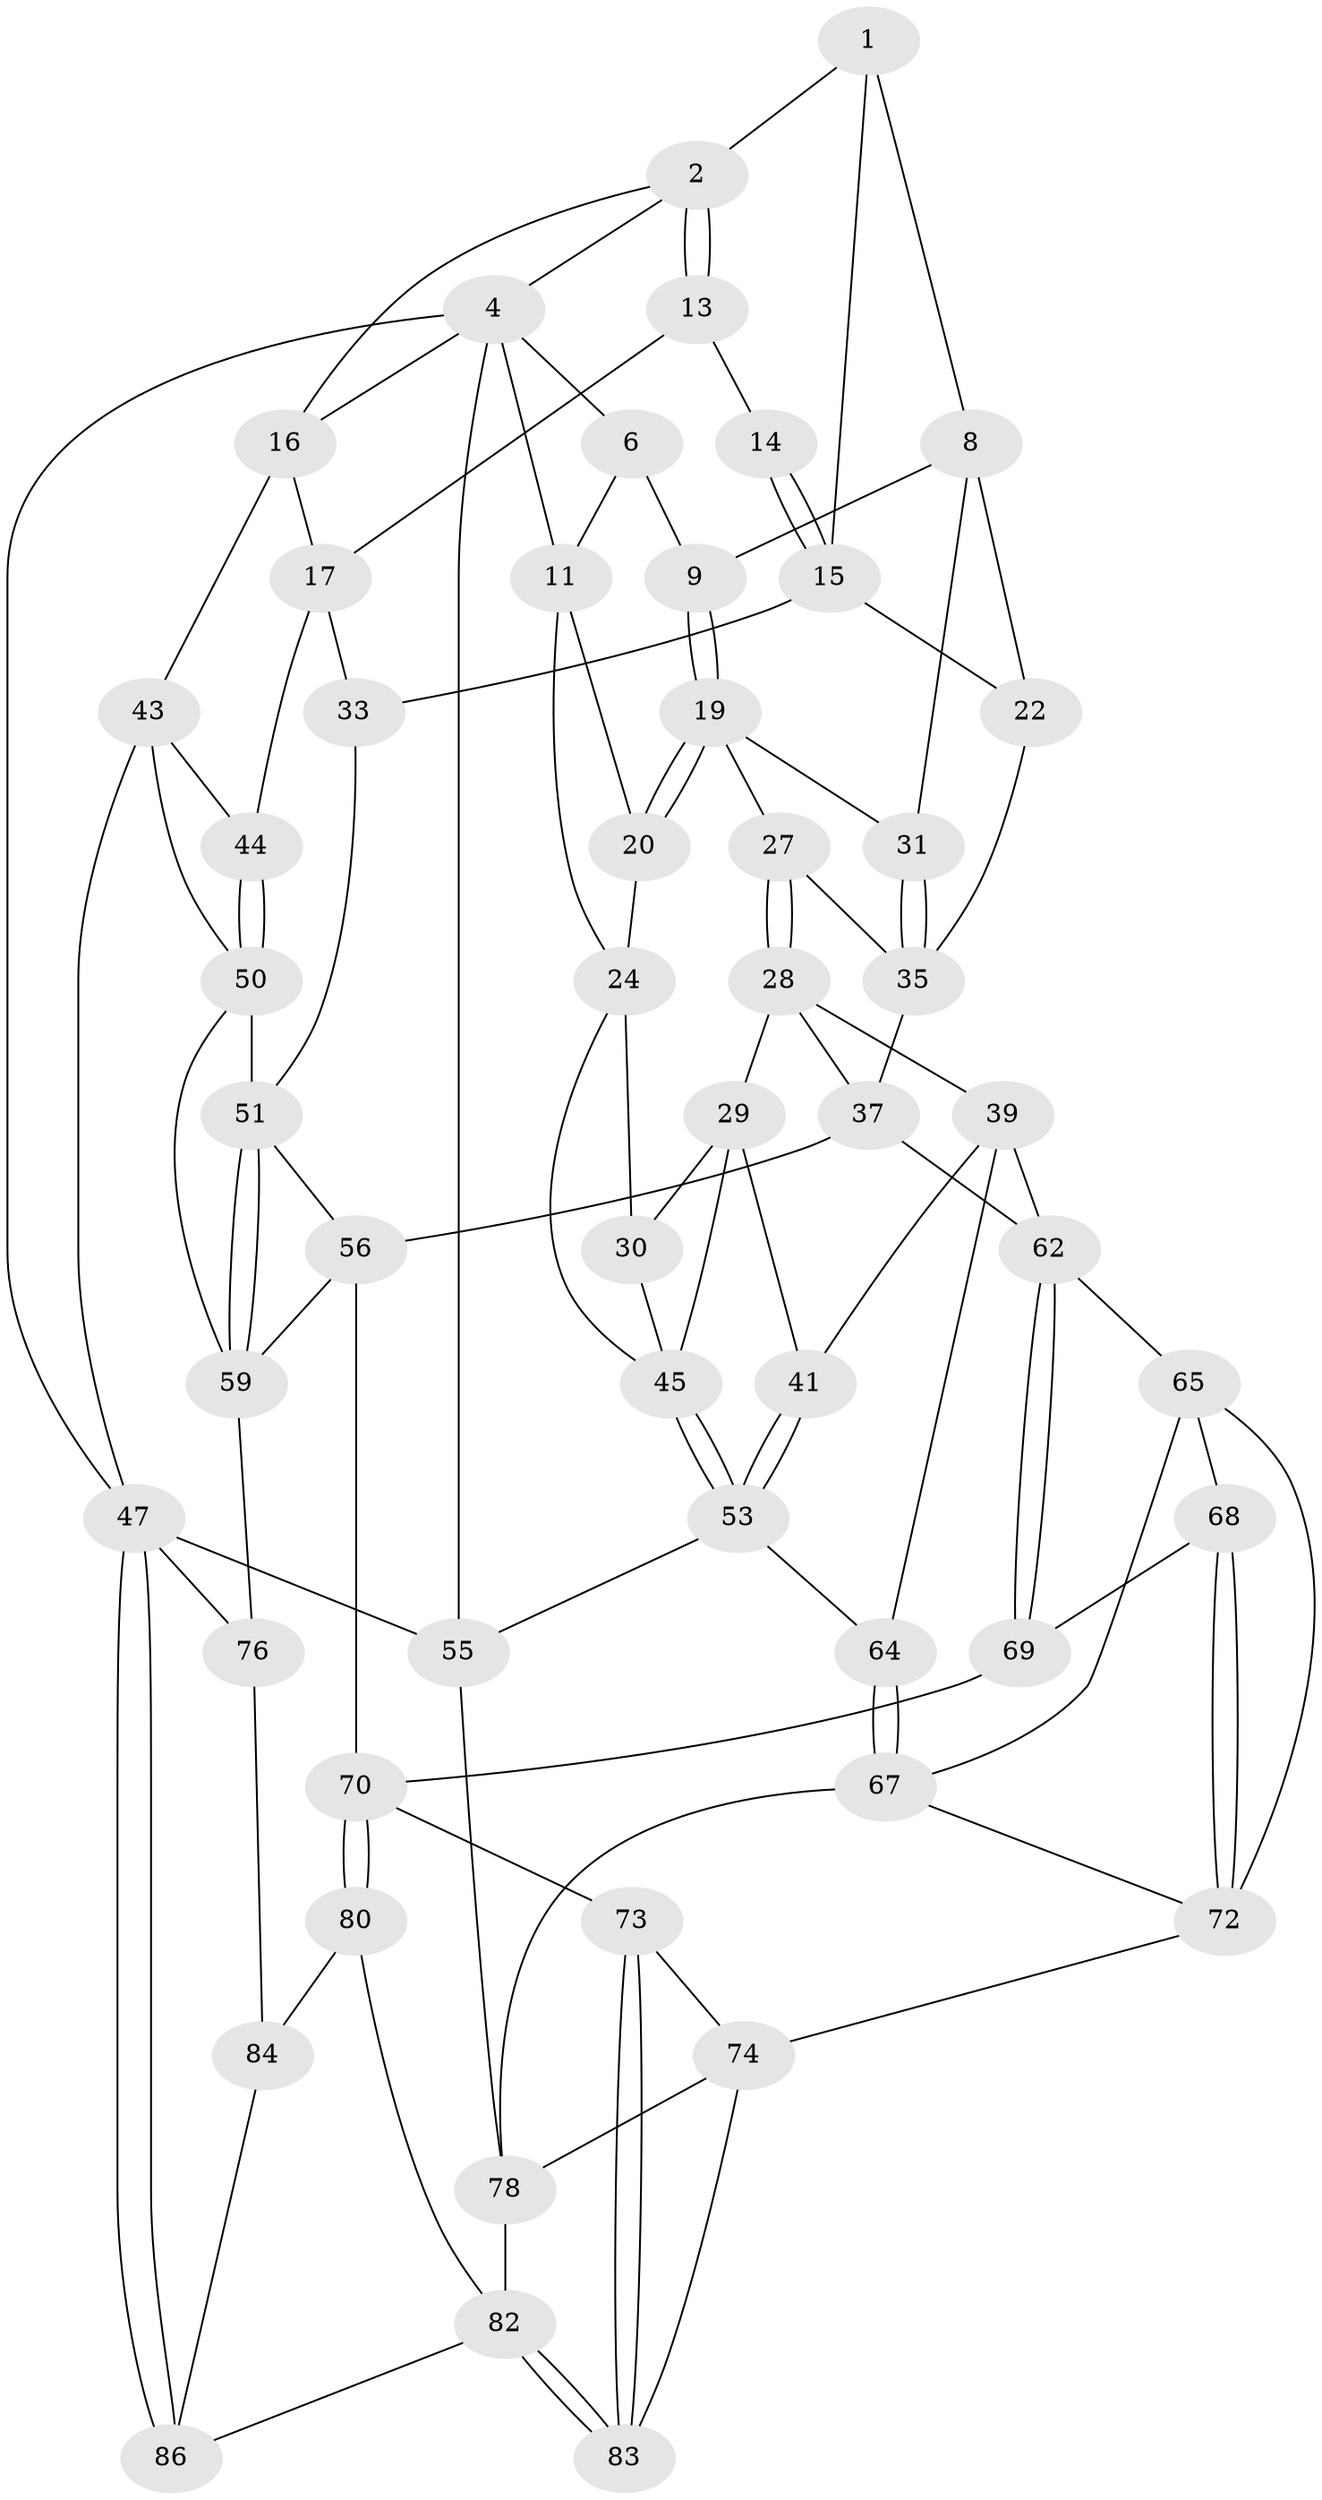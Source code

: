 // original degree distribution, {3: 0.022727272727272728, 4: 0.25, 6: 0.22727272727272727, 5: 0.5}
// Generated by graph-tools (version 1.1) at 2025/42/03/06/25 10:42:32]
// undirected, 53 vertices, 113 edges
graph export_dot {
graph [start="1"]
  node [color=gray90,style=filled];
  1 [pos="+0.46134340138936264+0",super="+7"];
  2 [pos="+0.6885559509080115+0",super="+3"];
  4 [pos="+1+0",super="+5"];
  6 [pos="+0.16232586884241132+0",super="+10"];
  8 [pos="+0.3140115347487425+0.13196362484743093",super="+23"];
  9 [pos="+0.20792811114495655+0.14000131143205016"];
  11 [pos="+0.01711018619103105+0.0753572586383369",super="+12"];
  13 [pos="+0.6879920763027156+0",super="+18"];
  14 [pos="+0.5266398857267955+0.1505091544697704"];
  15 [pos="+0.47029260776932563+0.18485301722269795",super="+21"];
  16 [pos="+0.8367390658810545+0.21446765834705023",super="+34"];
  17 [pos="+0.766139058618275+0.26005561947134953",super="+32"];
  19 [pos="+0.20428653937356753+0.1446476752392664",super="+26"];
  20 [pos="+0.15845250836404454+0.1602013636395512"];
  22 [pos="+0.481328783277383+0.38331128005466963"];
  24 [pos="+0.1092576299093185+0.19388663892134508",super="+25"];
  27 [pos="+0.207828815060451+0.33787514058852314"];
  28 [pos="+0.19294514567351723+0.3520482649494646",super="+38"];
  29 [pos="+0.18217745816763414+0.3541632698573877",super="+42"];
  30 [pos="+0.05155104206133899+0.33779189934440385"];
  31 [pos="+0.34001326199066184+0.2991166364937112"];
  33 [pos="+0.6424493826554785+0.3531742934709755"];
  35 [pos="+0.2156782567495895+0.33833982426310594",super="+36"];
  37 [pos="+0.4214404328420778+0.5077281856647118",super="+57"];
  39 [pos="+0.2575781818420368+0.5902453495060207",super="+40"];
  41 [pos="+0.1498837443933251+0.5026686279437171"];
  43 [pos="+1+0.13904277180454436",super="+49"];
  44 [pos="+0.8099529848871204+0.3670013329594843"];
  45 [pos="+0+0.4220656919682402",super="+46"];
  47 [pos="+1+1",super="+48"];
  50 [pos="+0.8539832498749041+0.43324740641634757",super="+58"];
  51 [pos="+0.6599261338973007+0.593588505724819",super="+52"];
  53 [pos="+0+0.6449241444649422",super="+54"];
  55 [pos="+0+1"];
  56 [pos="+0.5383290771053194+0.6414914193979653",super="+61"];
  59 [pos="+0.7208591128810903+0.63350817828533",super="+60"];
  62 [pos="+0.4651017821626054+0.734200331957356",super="+63"];
  64 [pos="+0+0.6910330347814264"];
  65 [pos="+0.2635030221267414+0.6431339855477441",super="+66"];
  67 [pos="+0.18357602438696927+0.7790342168429428",super="+77"];
  68 [pos="+0.3160153878612987+0.7340295518028738"];
  69 [pos="+0.4577393157343123+0.7485138948400356"];
  70 [pos="+0.5339184861265354+0.8788614562957634",super="+71"];
  72 [pos="+0.3141440854856547+0.7943101654219521",super="+75"];
  73 [pos="+0.4546643573497924+0.7880178546622949"];
  74 [pos="+0.31904035675521014+0.8255943180993586",super="+85"];
  76 [pos="+0.7611362555561835+0.8328255530937655"];
  78 [pos="+0.17463530672579294+0.9136514329552923",super="+79"];
  80 [pos="+0.5375067338541246+0.8948016659370278",super="+81"];
  82 [pos="+0.4553602567121045+1",super="+88"];
  83 [pos="+0.35869711803024573+0.9290593384689063"];
  84 [pos="+0.7418547238820483+0.8637879714276611",super="+87"];
  86 [pos="+0.8059004286555733+1"];
  1 -- 2;
  1 -- 8;
  1 -- 15;
  2 -- 13;
  2 -- 13;
  2 -- 16;
  2 -- 4;
  4 -- 47;
  4 -- 6;
  4 -- 55;
  4 -- 11;
  4 -- 16;
  6 -- 9;
  6 -- 11;
  8 -- 9;
  8 -- 22;
  8 -- 31;
  9 -- 19;
  9 -- 19;
  11 -- 20;
  11 -- 24;
  13 -- 14 [weight=2];
  13 -- 17;
  14 -- 15;
  14 -- 15;
  15 -- 33;
  15 -- 22;
  16 -- 17;
  16 -- 43;
  17 -- 44;
  17 -- 33;
  19 -- 20;
  19 -- 20;
  19 -- 27;
  19 -- 31;
  20 -- 24;
  22 -- 35;
  24 -- 30;
  24 -- 45;
  27 -- 28;
  27 -- 28;
  27 -- 35;
  28 -- 29;
  28 -- 37;
  28 -- 39;
  29 -- 30;
  29 -- 41;
  29 -- 45;
  30 -- 45;
  31 -- 35;
  31 -- 35;
  33 -- 51;
  35 -- 37;
  37 -- 56;
  37 -- 62;
  39 -- 62;
  39 -- 64;
  39 -- 41;
  41 -- 53;
  41 -- 53;
  43 -- 44;
  43 -- 50;
  43 -- 47;
  44 -- 50;
  44 -- 50;
  45 -- 53;
  45 -- 53;
  47 -- 86;
  47 -- 86;
  47 -- 55;
  47 -- 76;
  50 -- 51;
  50 -- 59;
  51 -- 59;
  51 -- 59;
  51 -- 56;
  53 -- 64;
  53 -- 55;
  55 -- 78;
  56 -- 59;
  56 -- 70;
  59 -- 76;
  62 -- 69;
  62 -- 69;
  62 -- 65;
  64 -- 67;
  64 -- 67;
  65 -- 68;
  65 -- 72;
  65 -- 67;
  67 -- 78;
  67 -- 72;
  68 -- 69;
  68 -- 72;
  68 -- 72;
  69 -- 70;
  70 -- 80;
  70 -- 80;
  70 -- 73;
  72 -- 74;
  73 -- 74;
  73 -- 83;
  73 -- 83;
  74 -- 83;
  74 -- 78;
  76 -- 84;
  78 -- 82;
  80 -- 84 [weight=2];
  80 -- 82;
  82 -- 83;
  82 -- 83;
  82 -- 86;
  84 -- 86;
}
